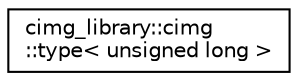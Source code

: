 digraph G
{
  edge [fontname="Helvetica",fontsize="10",labelfontname="Helvetica",labelfontsize="10"];
  node [fontname="Helvetica",fontsize="10",shape=record];
  rankdir="LR";
  Node1 [label="cimg_library::cimg\l::type\< unsigned long \>",height=0.2,width=0.4,color="black", fillcolor="white", style="filled",URL="$structcimg__library_1_1cimg_1_1type_3_01unsigned_01long_01_4.html"];
}
